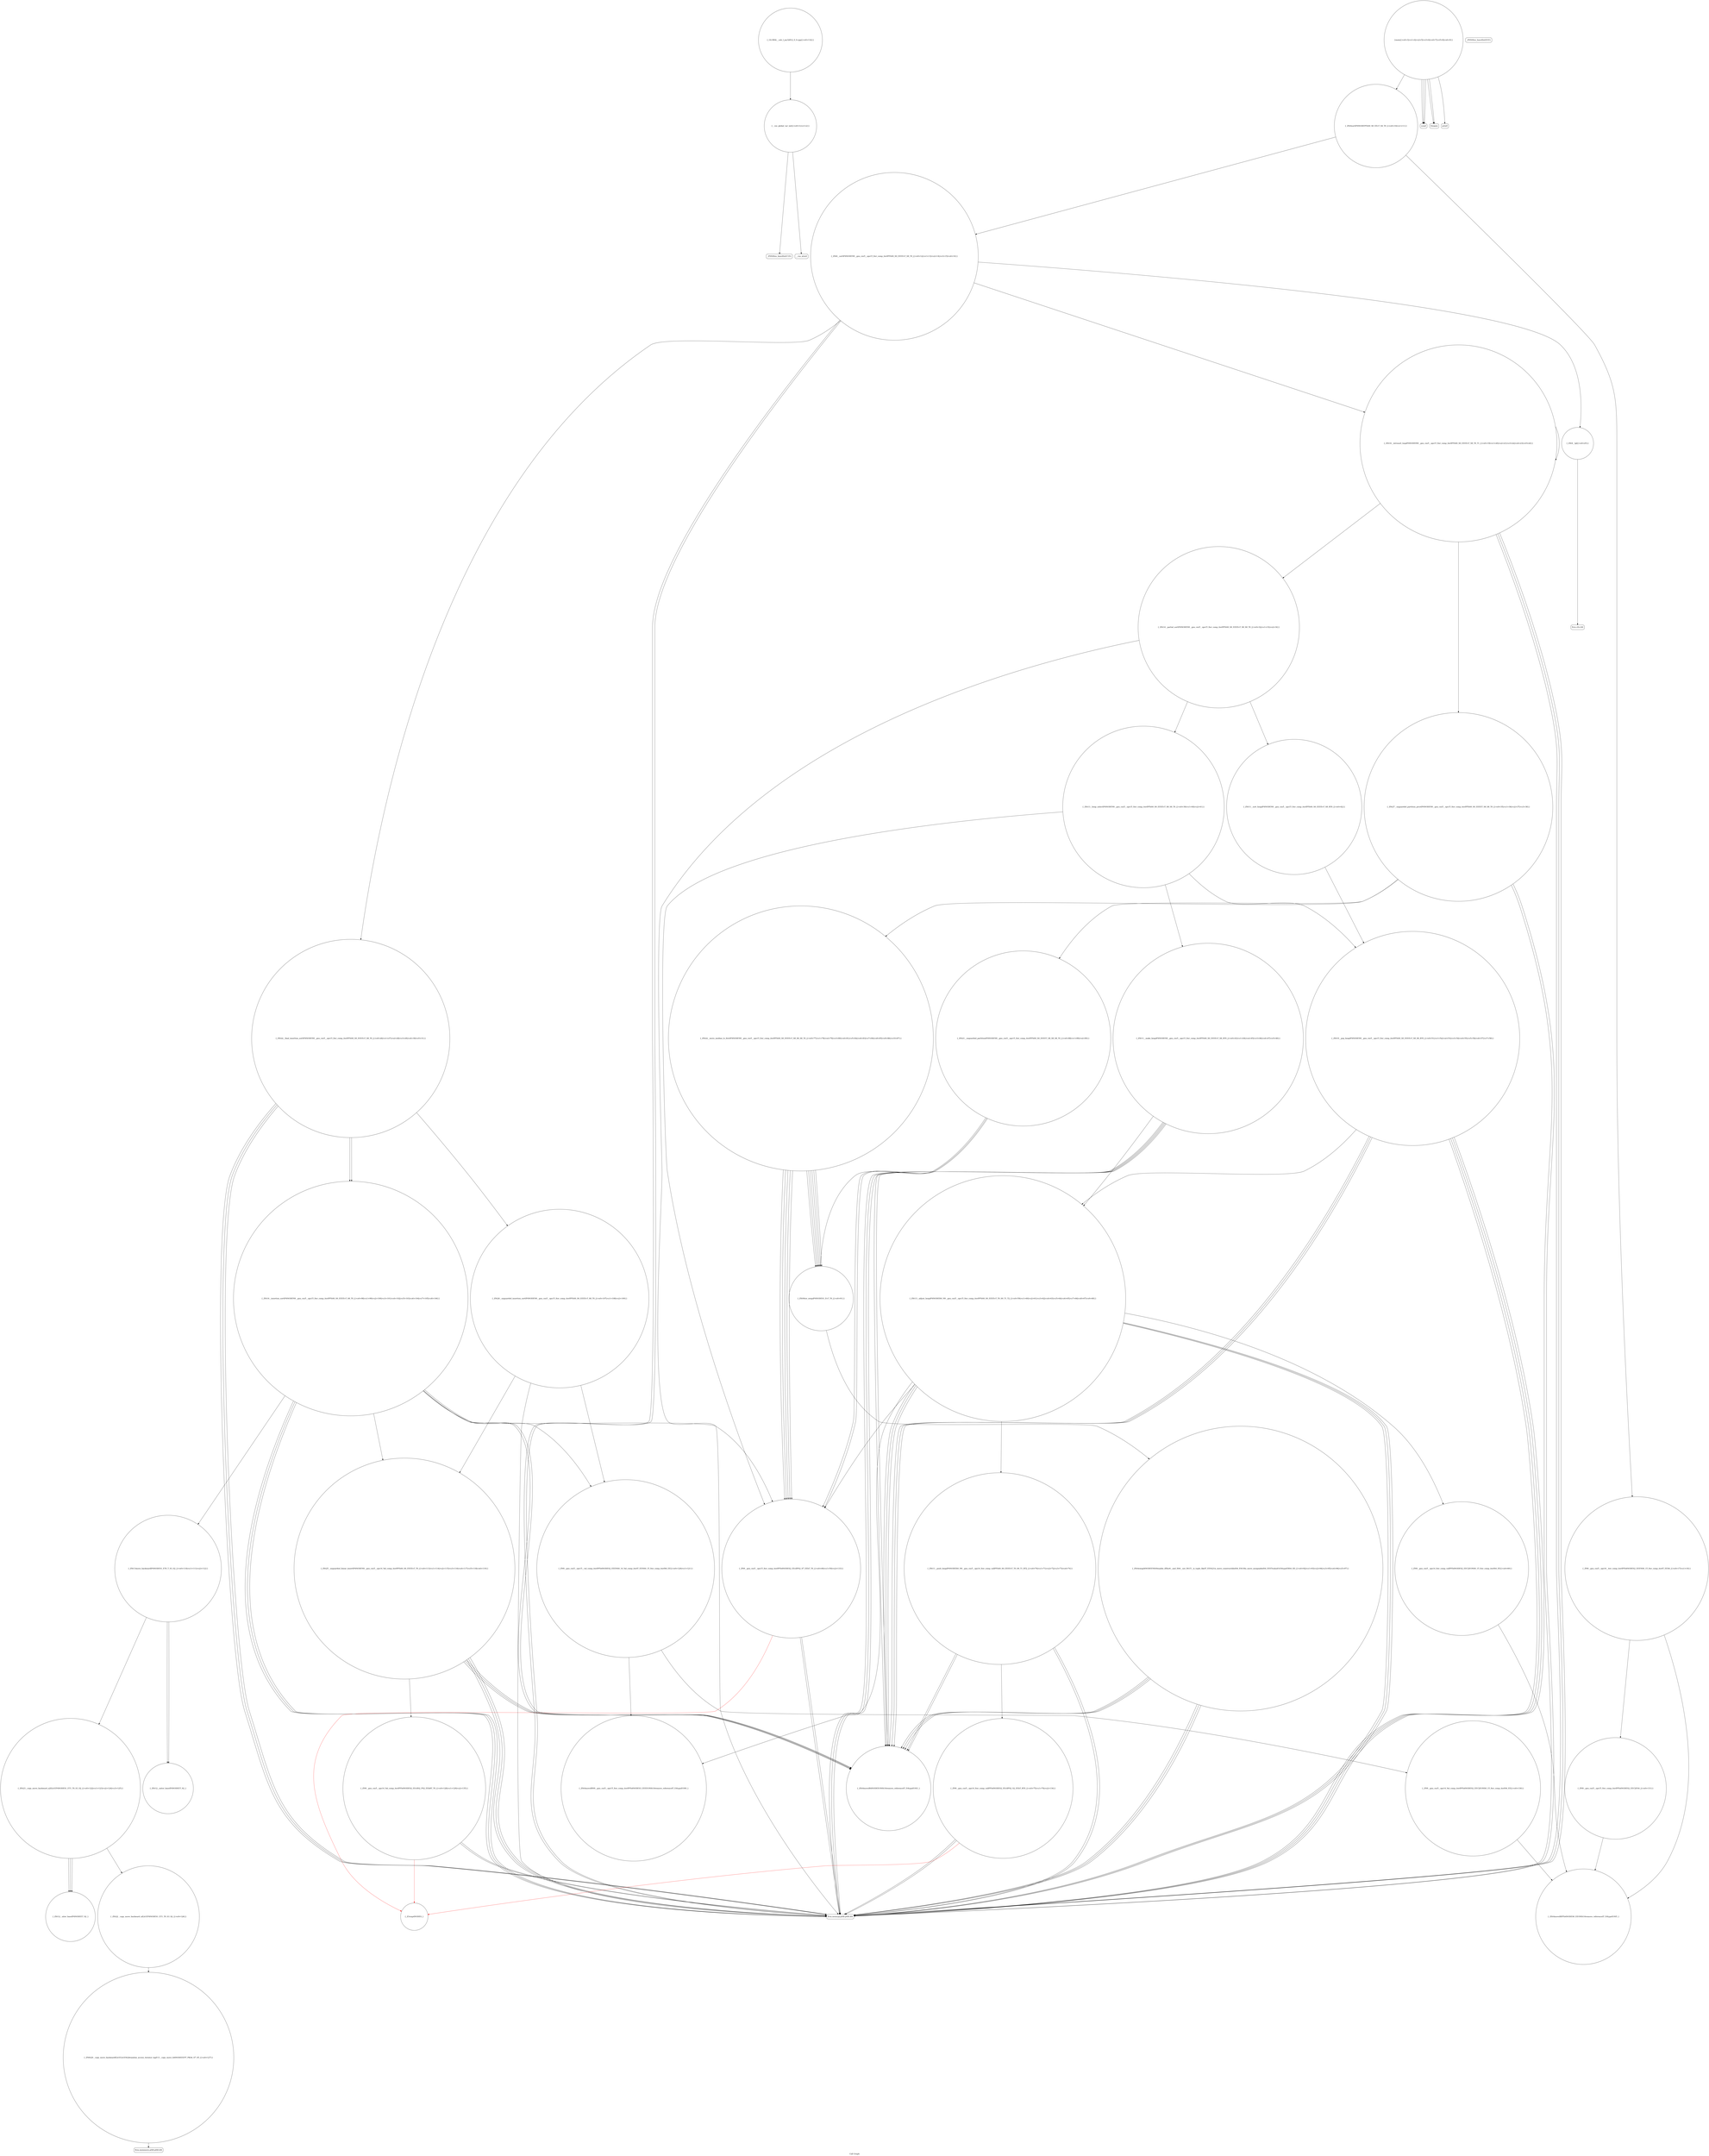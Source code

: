 digraph "Call Graph" {
	label="Call Graph";

	Node0x556e10fffe40 [shape=record,shape=circle,label="{__cxx_global_var_init|{<s0>1|<s1>2}}"];
	Node0x556e10fffe40:s0 -> Node0x556e10fffec0[color=black];
	Node0x556e10fffe40:s1 -> Node0x556e111b4cd0[color=black];
	Node0x556e111b61d0 [shape=record,shape=Mrecord,label="{llvm.memmove.p0i8.p0i8.i64}"];
	Node0x556e111b4ed0 [shape=record,shape=Mrecord,label="{scanf}"];
	Node0x556e111b5250 [shape=record,shape=Mrecord,label="{llvm.memcpy.p0i8.p0i8.i64}"];
	Node0x556e111b55d0 [shape=record,shape=circle,label="{_ZN9__gnu_cxx5__ops15_Iter_comp_iterIPFb4NODES2_EEclIPS2_S7_EEbT_T0_|{<s0>49|<s1>50|<s2>133}}"];
	Node0x556e111b55d0:s0 -> Node0x556e111b5250[color=black];
	Node0x556e111b55d0:s1 -> Node0x556e111b5250[color=black];
	Node0x556e111b55d0:s2 -> Node0x556e111b4d50[color=red];
	Node0x556e111b5950 [shape=record,shape=circle,label="{_ZSt4moveIRPFb4NODES0_EEONSt16remove_referenceIT_E4typeEOS5_}"];
	Node0x556e111b5cd0 [shape=record,shape=circle,label="{_ZSt16__insertion_sortIP4NODEN9__gnu_cxx5__ops15_Iter_comp_iterIPFbS0_S0_EEEEvT_S8_T0_|{<s0>98|<s1>99|<s2>100|<s3>101|<s4>102|<s5>103|<s6>104|<s7>105|<s8>106}}"];
	Node0x556e111b5cd0:s0 -> Node0x556e111b55d0[color=black];
	Node0x556e111b5cd0:s1 -> Node0x556e111b56d0[color=black];
	Node0x556e111b5cd0:s2 -> Node0x556e111b5250[color=black];
	Node0x556e111b5cd0:s3 -> Node0x556e111b5dd0[color=black];
	Node0x556e111b5cd0:s4 -> Node0x556e111b56d0[color=black];
	Node0x556e111b5cd0:s5 -> Node0x556e111b5250[color=black];
	Node0x556e111b5cd0:s6 -> Node0x556e111b5250[color=black];
	Node0x556e111b5cd0:s7 -> Node0x556e111b5ed0[color=black];
	Node0x556e111b5cd0:s8 -> Node0x556e111b5e50[color=black];
	Node0x556e111b6050 [shape=record,shape=circle,label="{_ZSt22__copy_move_backward_aILb1EP4NODES1_ET1_T0_S3_S2_|{<s0>126}}"];
	Node0x556e111b6050:s0 -> Node0x556e111b6150[color=black];
	Node0x556e111b4d50 [shape=record,shape=circle,label="{_Z3cmp4NODES_}"];
	Node0x556e111b73f0 [shape=record,shape=circle,label="{_GLOBAL__sub_I_joy32812_0_0.cpp|{<s0>132}}"];
	Node0x556e111b73f0:s0 -> Node0x556e10fffe40[color=black];
	Node0x556e111b50d0 [shape=record,shape=circle,label="{_ZN9__gnu_cxx5__ops16__iter_comp_iterIPFb4NODES2_EEENS0_15_Iter_comp_iterIT_EES6_|{<s0>17|<s1>18}}"];
	Node0x556e111b50d0:s0 -> Node0x556e111b5950[color=black];
	Node0x556e111b50d0:s1 -> Node0x556e111b7370[color=black];
	Node0x556e111b5450 [shape=record,shape=circle,label="{_ZSt13__heap_selectIP4NODEN9__gnu_cxx5__ops15_Iter_comp_iterIPFbS0_S0_EEEEvT_S8_S8_T0_|{<s0>39|<s1>40|<s2>41}}"];
	Node0x556e111b5450:s0 -> Node0x556e111b5550[color=black];
	Node0x556e111b5450:s1 -> Node0x556e111b55d0[color=black];
	Node0x556e111b5450:s2 -> Node0x556e111b5650[color=black];
	Node0x556e111b57d0 [shape=record,shape=circle,label="{_ZSt4moveIRN9__gnu_cxx5__ops15_Iter_comp_iterIPFb4NODES3_EEEEONSt16remove_referenceIT_E4typeEOS9_}"];
	Node0x556e111b5b50 [shape=record,shape=circle,label="{_ZSt9iter_swapIP4NODES1_EvT_T0_|{<s0>91}}"];
	Node0x556e111b5b50:s0 -> Node0x556e111b5bd0[color=black];
	Node0x556e111b5ed0 [shape=record,shape=circle,label="{_ZN9__gnu_cxx5__ops15__val_comp_iterIPFb4NODES2_EEENS0_14_Val_comp_iterIT_EENS0_15_Iter_comp_iterIS6_EE|{<s0>120|<s1>121}}"];
	Node0x556e111b5ed0:s0 -> Node0x556e111b57d0[color=black];
	Node0x556e111b5ed0:s1 -> Node0x556e111b62d0[color=black];
	Node0x556e10fffec0 [shape=record,shape=Mrecord,label="{_ZNSt8ios_base4InitC1Ev}"];
	Node0x556e111b6250 [shape=record,shape=circle,label="{_ZN9__gnu_cxx5__ops14_Val_comp_iterIPFb4NODES2_EEclIS2_PS2_EEbRT_T0_|{<s0>128|<s1>129|<s2>135}}"];
	Node0x556e111b6250:s0 -> Node0x556e111b5250[color=black];
	Node0x556e111b6250:s1 -> Node0x556e111b5250[color=black];
	Node0x556e111b6250:s2 -> Node0x556e111b4d50[color=red];
	Node0x556e111b4f50 [shape=record,shape=circle,label="{_ZSt4sortIP4NODEPFbS0_S0_EEvT_S4_T0_|{<s0>10|<s1>11}}"];
	Node0x556e111b4f50:s0 -> Node0x556e111b50d0[color=black];
	Node0x556e111b4f50:s1 -> Node0x556e111b5050[color=black];
	Node0x556e111b52d0 [shape=record,shape=circle,label="{_ZSt22__final_insertion_sortIP4NODEN9__gnu_cxx5__ops15_Iter_comp_iterIPFbS0_S0_EEEEvT_S8_T0_|{<s0>26|<s1>27|<s2>28|<s3>29|<s4>30|<s5>31}}"];
	Node0x556e111b52d0:s0 -> Node0x556e111b5250[color=black];
	Node0x556e111b52d0:s1 -> Node0x556e111b5cd0[color=black];
	Node0x556e111b52d0:s2 -> Node0x556e111b5250[color=black];
	Node0x556e111b52d0:s3 -> Node0x556e111b5d50[color=black];
	Node0x556e111b52d0:s4 -> Node0x556e111b5250[color=black];
	Node0x556e111b52d0:s5 -> Node0x556e111b5cd0[color=black];
	Node0x556e111b5650 [shape=record,shape=circle,label="{_ZSt10__pop_heapIP4NODEN9__gnu_cxx5__ops15_Iter_comp_iterIPFbS0_S0_EEEEvT_S8_S8_RT0_|{<s0>51|<s1>52|<s2>53|<s3>54|<s4>55|<s5>56|<s6>57|<s7>58}}"];
	Node0x556e111b5650:s0 -> Node0x556e111b56d0[color=black];
	Node0x556e111b5650:s1 -> Node0x556e111b5250[color=black];
	Node0x556e111b5650:s2 -> Node0x556e111b56d0[color=black];
	Node0x556e111b5650:s3 -> Node0x556e111b5250[color=black];
	Node0x556e111b5650:s4 -> Node0x556e111b56d0[color=black];
	Node0x556e111b5650:s5 -> Node0x556e111b5250[color=black];
	Node0x556e111b5650:s6 -> Node0x556e111b5250[color=black];
	Node0x556e111b5650:s7 -> Node0x556e111b5750[color=black];
	Node0x556e111b59d0 [shape=record,shape=circle,label="{_ZN9__gnu_cxx5__ops14_Iter_comp_valIPFb4NODES2_EEclIPS2_S2_EEbT_RT0_|{<s0>75|<s1>76|<s2>134}}"];
	Node0x556e111b59d0:s0 -> Node0x556e111b5250[color=black];
	Node0x556e111b59d0:s1 -> Node0x556e111b5250[color=black];
	Node0x556e111b59d0:s2 -> Node0x556e111b4d50[color=red];
	Node0x556e111b5d50 [shape=record,shape=circle,label="{_ZSt26__unguarded_insertion_sortIP4NODEN9__gnu_cxx5__ops15_Iter_comp_iterIPFbS0_S0_EEEEvT_S8_T0_|{<s0>107|<s1>108|<s2>109}}"];
	Node0x556e111b5d50:s0 -> Node0x556e111b5250[color=black];
	Node0x556e111b5d50:s1 -> Node0x556e111b5ed0[color=black];
	Node0x556e111b5d50:s2 -> Node0x556e111b5e50[color=black];
	Node0x556e111b60d0 [shape=record,shape=circle,label="{_ZSt12__niter_baseIP4NODEET_S2_}"];
	Node0x556e111b4dd0 [shape=record,shape=circle,label="{main|{<s0>3|<s1>4|<s2>5|<s3>6|<s4>7|<s5>8|<s6>9}}"];
	Node0x556e111b4dd0:s0 -> Node0x556e111b4e50[color=black];
	Node0x556e111b4dd0:s1 -> Node0x556e111b4e50[color=black];
	Node0x556e111b4dd0:s2 -> Node0x556e111b4ed0[color=black];
	Node0x556e111b4dd0:s3 -> Node0x556e111b4ed0[color=black];
	Node0x556e111b4dd0:s4 -> Node0x556e111b4ed0[color=black];
	Node0x556e111b4dd0:s5 -> Node0x556e111b4f50[color=black];
	Node0x556e111b4dd0:s6 -> Node0x556e111b4fd0[color=black];
	Node0x556e111b5150 [shape=record,shape=circle,label="{_ZSt16__introsort_loopIP4NODElN9__gnu_cxx5__ops15_Iter_comp_iterIPFbS0_S0_EEEEvT_S8_T0_T1_|{<s0>19|<s1>20|<s2>21|<s3>22|<s4>23|<s5>24}}"];
	Node0x556e111b5150:s0 -> Node0x556e111b5250[color=black];
	Node0x556e111b5150:s1 -> Node0x556e111b5350[color=black];
	Node0x556e111b5150:s2 -> Node0x556e111b5250[color=black];
	Node0x556e111b5150:s3 -> Node0x556e111b53d0[color=black];
	Node0x556e111b5150:s4 -> Node0x556e111b5250[color=black];
	Node0x556e111b5150:s5 -> Node0x556e111b5150[color=black];
	Node0x556e111b54d0 [shape=record,shape=circle,label="{_ZSt11__sort_heapIP4NODEN9__gnu_cxx5__ops15_Iter_comp_iterIPFbS0_S0_EEEEvT_S8_RT0_|{<s0>42}}"];
	Node0x556e111b54d0:s0 -> Node0x556e111b5650[color=black];
	Node0x556e111b5850 [shape=record,shape=circle,label="{_ZN9__gnu_cxx5__ops14_Iter_comp_valIPFb4NODES2_EEC2EONS0_15_Iter_comp_iterIS4_EE|{<s0>69}}"];
	Node0x556e111b5850:s0 -> Node0x556e111b5950[color=black];
	Node0x556e111b5bd0 [shape=record,shape=circle,label="{_ZSt4swapI4NODEENSt9enable_ifIXsr6__and_ISt6__not_ISt15__is_tuple_likeIT_EESt21is_move_constructibleIS4_ESt18is_move_assignableIS4_EEE5valueEvE4typeERS4_SD_|{<s0>92|<s1>93|<s2>94|<s3>95|<s4>96|<s5>97}}"];
	Node0x556e111b5bd0:s0 -> Node0x556e111b56d0[color=black];
	Node0x556e111b5bd0:s1 -> Node0x556e111b5250[color=black];
	Node0x556e111b5bd0:s2 -> Node0x556e111b56d0[color=black];
	Node0x556e111b5bd0:s3 -> Node0x556e111b5250[color=black];
	Node0x556e111b5bd0:s4 -> Node0x556e111b56d0[color=black];
	Node0x556e111b5bd0:s5 -> Node0x556e111b5250[color=black];
	Node0x556e111b5f50 [shape=record,shape=circle,label="{_ZSt23__copy_move_backward_a2ILb1EP4NODES1_ET1_T0_S3_S2_|{<s0>122|<s1>123|<s2>124|<s3>125}}"];
	Node0x556e111b5f50:s0 -> Node0x556e111b60d0[color=black];
	Node0x556e111b5f50:s1 -> Node0x556e111b60d0[color=black];
	Node0x556e111b5f50:s2 -> Node0x556e111b60d0[color=black];
	Node0x556e111b5f50:s3 -> Node0x556e111b6050[color=black];
	Node0x556e111b4c50 [shape=record,shape=Mrecord,label="{_ZNSt8ios_base4InitD1Ev}"];
	Node0x556e111b62d0 [shape=record,shape=circle,label="{_ZN9__gnu_cxx5__ops14_Val_comp_iterIPFb4NODES2_EEC2EONS0_15_Iter_comp_iterIS4_EE|{<s0>130}}"];
	Node0x556e111b62d0:s0 -> Node0x556e111b5950[color=black];
	Node0x556e111b4fd0 [shape=record,shape=Mrecord,label="{printf}"];
	Node0x556e111b5350 [shape=record,shape=circle,label="{_ZSt14__partial_sortIP4NODEN9__gnu_cxx5__ops15_Iter_comp_iterIPFbS0_S0_EEEEvT_S8_S8_T0_|{<s0>32|<s1>33|<s2>34}}"];
	Node0x556e111b5350:s0 -> Node0x556e111b5250[color=black];
	Node0x556e111b5350:s1 -> Node0x556e111b5450[color=black];
	Node0x556e111b5350:s2 -> Node0x556e111b54d0[color=black];
	Node0x556e111b56d0 [shape=record,shape=circle,label="{_ZSt4moveIR4NODEEONSt16remove_referenceIT_E4typeEOS3_}"];
	Node0x556e111b5a50 [shape=record,shape=circle,label="{_ZSt22__move_median_to_firstIP4NODEN9__gnu_cxx5__ops15_Iter_comp_iterIPFbS0_S0_EEEEvT_S8_S8_S8_T0_|{<s0>77|<s1>78|<s2>79|<s3>80|<s4>81|<s5>82|<s6>83|<s7>84|<s8>85|<s9>86|<s10>87}}"];
	Node0x556e111b5a50:s0 -> Node0x556e111b55d0[color=black];
	Node0x556e111b5a50:s1 -> Node0x556e111b55d0[color=black];
	Node0x556e111b5a50:s2 -> Node0x556e111b5b50[color=black];
	Node0x556e111b5a50:s3 -> Node0x556e111b55d0[color=black];
	Node0x556e111b5a50:s4 -> Node0x556e111b5b50[color=black];
	Node0x556e111b5a50:s5 -> Node0x556e111b5b50[color=black];
	Node0x556e111b5a50:s6 -> Node0x556e111b55d0[color=black];
	Node0x556e111b5a50:s7 -> Node0x556e111b5b50[color=black];
	Node0x556e111b5a50:s8 -> Node0x556e111b55d0[color=black];
	Node0x556e111b5a50:s9 -> Node0x556e111b5b50[color=black];
	Node0x556e111b5a50:s10 -> Node0x556e111b5b50[color=black];
	Node0x556e111b5dd0 [shape=record,shape=circle,label="{_ZSt13move_backwardIP4NODES1_ET0_T_S3_S2_|{<s0>110|<s1>111|<s2>112}}"];
	Node0x556e111b5dd0:s0 -> Node0x556e111b5fd0[color=black];
	Node0x556e111b5dd0:s1 -> Node0x556e111b5fd0[color=black];
	Node0x556e111b5dd0:s2 -> Node0x556e111b5f50[color=black];
	Node0x556e111b6150 [shape=record,shape=circle,label="{_ZNSt20__copy_move_backwardILb1ELb1ESt26random_access_iterator_tagE13__copy_move_bI4NODEEEPT_PKS4_S7_S5_|{<s0>127}}"];
	Node0x556e111b6150:s0 -> Node0x556e111b61d0[color=black];
	Node0x556e111b4e50 [shape=record,shape=Mrecord,label="{freopen}"];
	Node0x556e111b51d0 [shape=record,shape=circle,label="{_ZSt4__lgl|{<s0>25}}"];
	Node0x556e111b51d0:s0 -> Node0x556e111b5c50[color=black];
	Node0x556e111b5550 [shape=record,shape=circle,label="{_ZSt11__make_heapIP4NODEN9__gnu_cxx5__ops15_Iter_comp_iterIPFbS0_S0_EEEEvT_S8_RT0_|{<s0>43|<s1>44|<s2>45|<s3>46|<s4>47|<s5>48}}"];
	Node0x556e111b5550:s0 -> Node0x556e111b56d0[color=black];
	Node0x556e111b5550:s1 -> Node0x556e111b5250[color=black];
	Node0x556e111b5550:s2 -> Node0x556e111b56d0[color=black];
	Node0x556e111b5550:s3 -> Node0x556e111b5250[color=black];
	Node0x556e111b5550:s4 -> Node0x556e111b5250[color=black];
	Node0x556e111b5550:s5 -> Node0x556e111b5750[color=black];
	Node0x556e111b58d0 [shape=record,shape=circle,label="{_ZSt11__push_heapIP4NODElS0_N9__gnu_cxx5__ops14_Iter_comp_valIPFbS0_S0_EEEEvT_T0_S9_T1_RT2_|{<s0>70|<s1>71|<s2>72|<s3>73|<s4>74}}"];
	Node0x556e111b58d0:s0 -> Node0x556e111b59d0[color=black];
	Node0x556e111b58d0:s1 -> Node0x556e111b56d0[color=black];
	Node0x556e111b58d0:s2 -> Node0x556e111b5250[color=black];
	Node0x556e111b58d0:s3 -> Node0x556e111b56d0[color=black];
	Node0x556e111b58d0:s4 -> Node0x556e111b5250[color=black];
	Node0x556e111b5c50 [shape=record,shape=Mrecord,label="{llvm.ctlz.i64}"];
	Node0x556e111b5fd0 [shape=record,shape=circle,label="{_ZSt12__miter_baseIP4NODEET_S2_}"];
	Node0x556e111b4cd0 [shape=record,shape=Mrecord,label="{__cxa_atexit}"];
	Node0x556e111b7370 [shape=record,shape=circle,label="{_ZN9__gnu_cxx5__ops15_Iter_comp_iterIPFb4NODES2_EEC2ES4_|{<s0>131}}"];
	Node0x556e111b7370:s0 -> Node0x556e111b5950[color=black];
	Node0x556e111b5050 [shape=record,shape=circle,label="{_ZSt6__sortIP4NODEN9__gnu_cxx5__ops15_Iter_comp_iterIPFbS0_S0_EEEEvT_S8_T0_|{<s0>12|<s1>13|<s2>14|<s3>15|<s4>16}}"];
	Node0x556e111b5050:s0 -> Node0x556e111b51d0[color=black];
	Node0x556e111b5050:s1 -> Node0x556e111b5250[color=black];
	Node0x556e111b5050:s2 -> Node0x556e111b5150[color=black];
	Node0x556e111b5050:s3 -> Node0x556e111b5250[color=black];
	Node0x556e111b5050:s4 -> Node0x556e111b52d0[color=black];
	Node0x556e111b53d0 [shape=record,shape=circle,label="{_ZSt27__unguarded_partition_pivotIP4NODEN9__gnu_cxx5__ops15_Iter_comp_iterIPFbS0_S0_EEEET_S8_S8_T0_|{<s0>35|<s1>36|<s2>37|<s3>38}}"];
	Node0x556e111b53d0:s0 -> Node0x556e111b5250[color=black];
	Node0x556e111b53d0:s1 -> Node0x556e111b5a50[color=black];
	Node0x556e111b53d0:s2 -> Node0x556e111b5250[color=black];
	Node0x556e111b53d0:s3 -> Node0x556e111b5ad0[color=black];
	Node0x556e111b5750 [shape=record,shape=circle,label="{_ZSt13__adjust_heapIP4NODElS0_N9__gnu_cxx5__ops15_Iter_comp_iterIPFbS0_S0_EEEEvT_T0_S9_T1_T2_|{<s0>59|<s1>60|<s2>61|<s3>62|<s4>63|<s5>64|<s6>65|<s7>66|<s8>67|<s9>68}}"];
	Node0x556e111b5750:s0 -> Node0x556e111b55d0[color=black];
	Node0x556e111b5750:s1 -> Node0x556e111b56d0[color=black];
	Node0x556e111b5750:s2 -> Node0x556e111b5250[color=black];
	Node0x556e111b5750:s3 -> Node0x556e111b56d0[color=black];
	Node0x556e111b5750:s4 -> Node0x556e111b5250[color=black];
	Node0x556e111b5750:s5 -> Node0x556e111b57d0[color=black];
	Node0x556e111b5750:s6 -> Node0x556e111b5850[color=black];
	Node0x556e111b5750:s7 -> Node0x556e111b56d0[color=black];
	Node0x556e111b5750:s8 -> Node0x556e111b5250[color=black];
	Node0x556e111b5750:s9 -> Node0x556e111b58d0[color=black];
	Node0x556e111b5ad0 [shape=record,shape=circle,label="{_ZSt21__unguarded_partitionIP4NODEN9__gnu_cxx5__ops15_Iter_comp_iterIPFbS0_S0_EEEET_S8_S8_S8_T0_|{<s0>88|<s1>89|<s2>90}}"];
	Node0x556e111b5ad0:s0 -> Node0x556e111b55d0[color=black];
	Node0x556e111b5ad0:s1 -> Node0x556e111b55d0[color=black];
	Node0x556e111b5ad0:s2 -> Node0x556e111b5b50[color=black];
	Node0x556e111b5e50 [shape=record,shape=circle,label="{_ZSt25__unguarded_linear_insertIP4NODEN9__gnu_cxx5__ops14_Val_comp_iterIPFbS0_S0_EEEEvT_T0_|{<s0>113|<s1>114|<s2>115|<s3>116|<s4>117|<s5>118|<s6>119}}"];
	Node0x556e111b5e50:s0 -> Node0x556e111b56d0[color=black];
	Node0x556e111b5e50:s1 -> Node0x556e111b5250[color=black];
	Node0x556e111b5e50:s2 -> Node0x556e111b6250[color=black];
	Node0x556e111b5e50:s3 -> Node0x556e111b56d0[color=black];
	Node0x556e111b5e50:s4 -> Node0x556e111b5250[color=black];
	Node0x556e111b5e50:s5 -> Node0x556e111b56d0[color=black];
	Node0x556e111b5e50:s6 -> Node0x556e111b5250[color=black];
}
